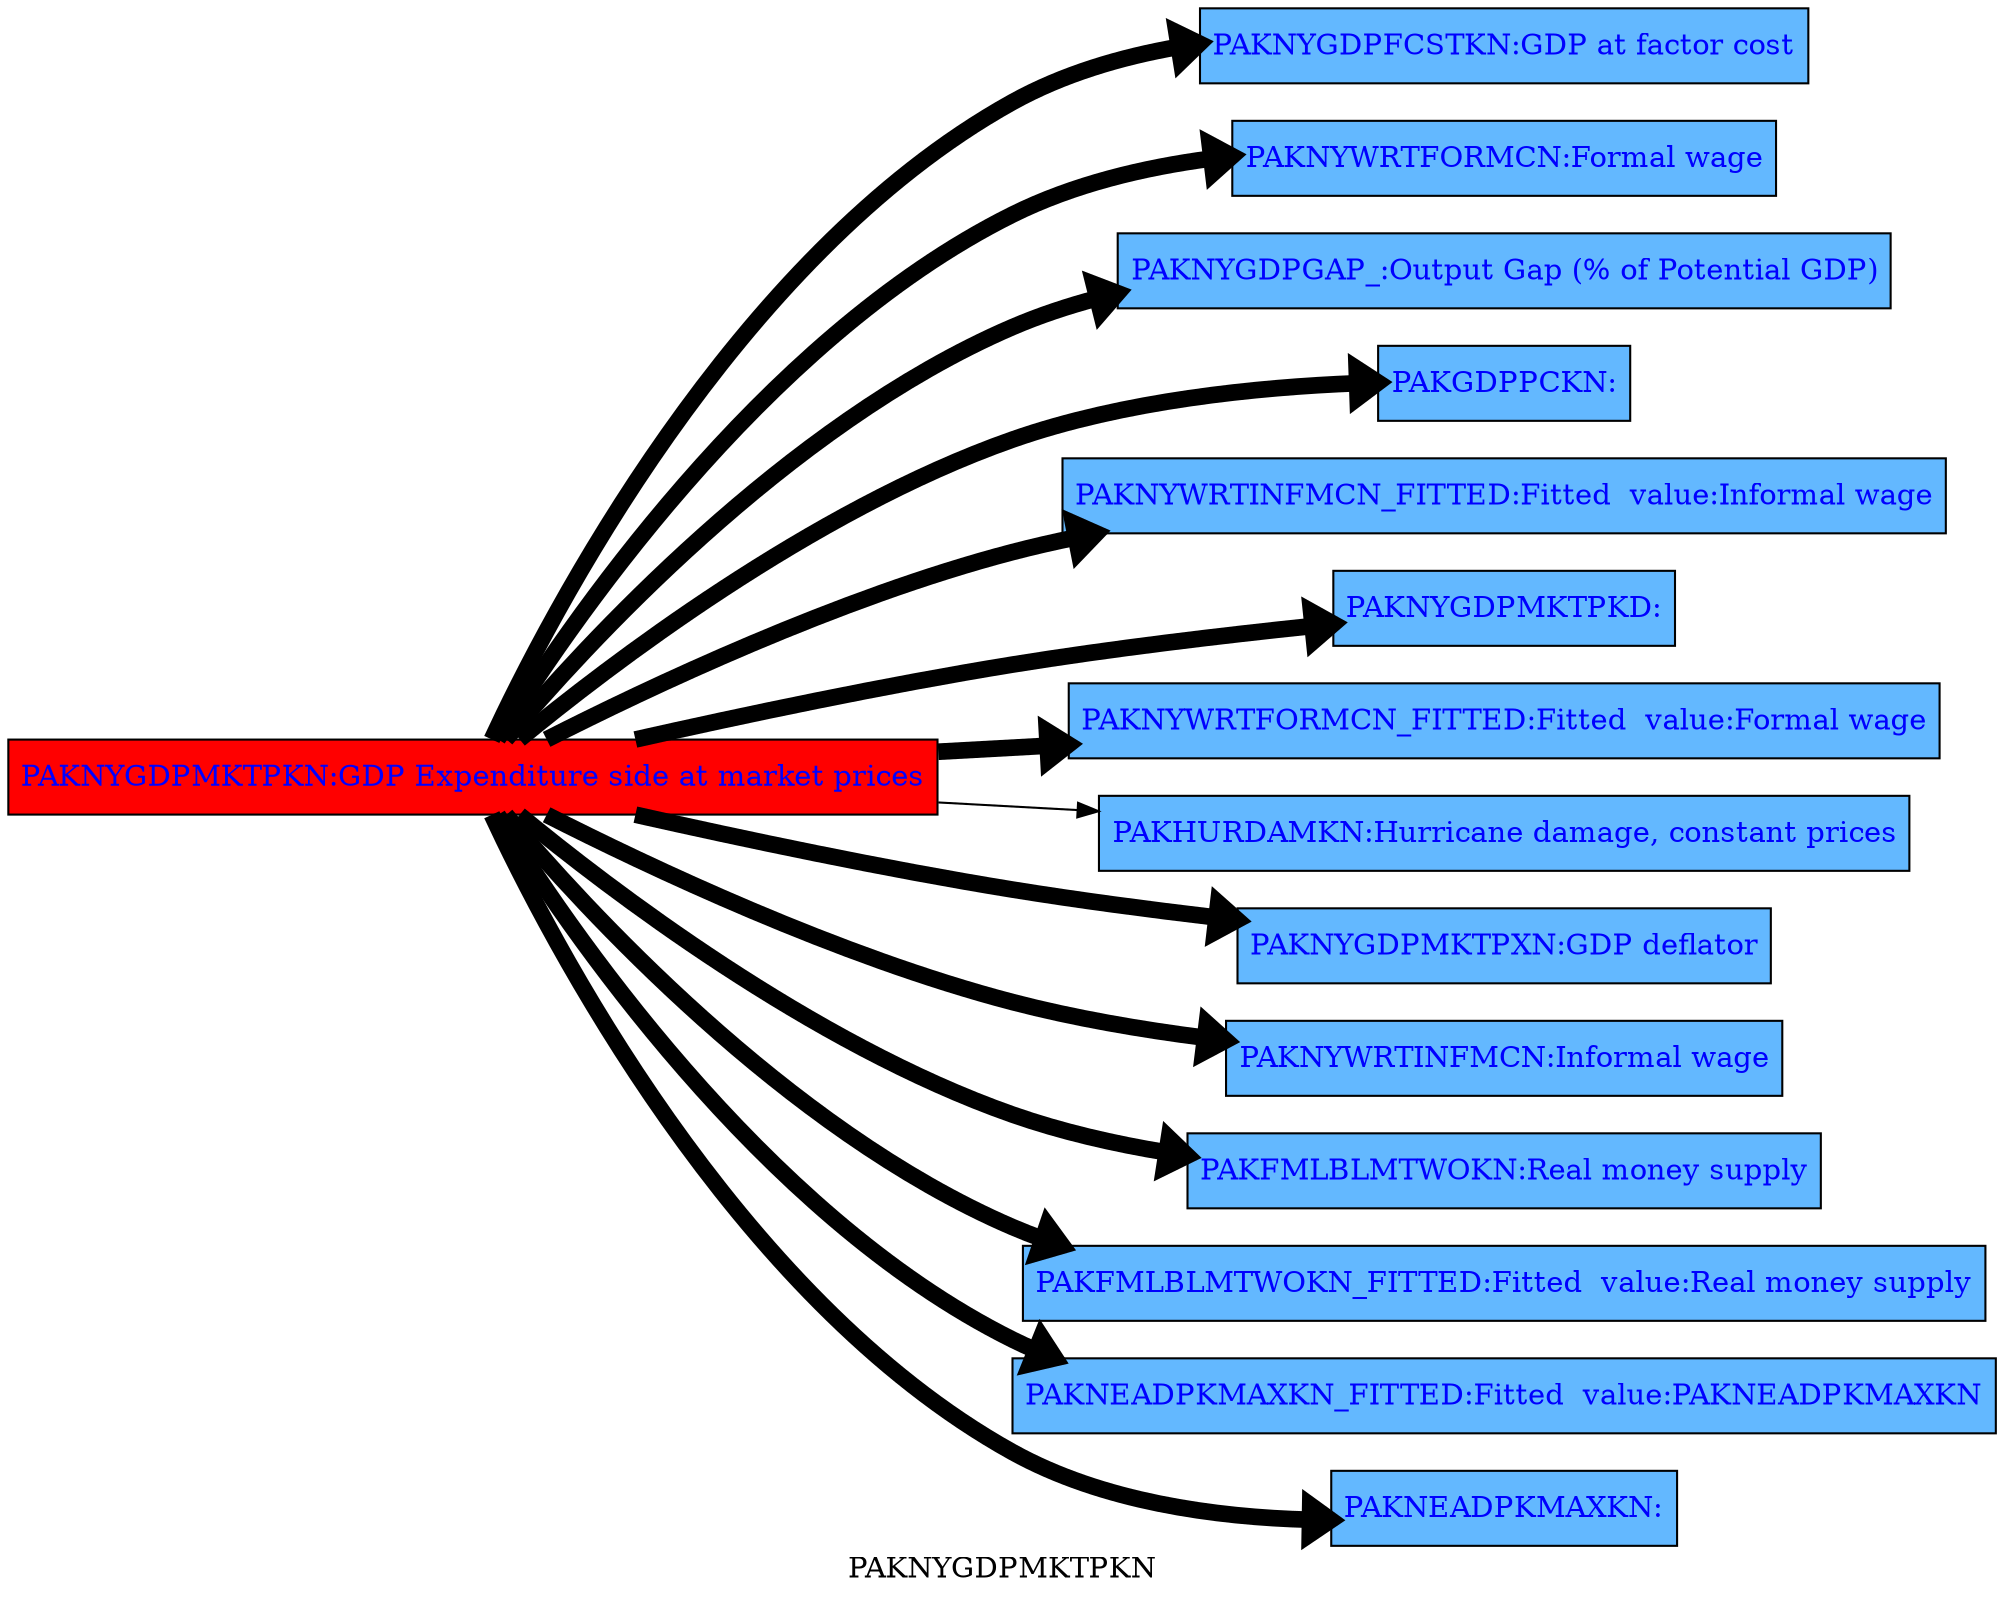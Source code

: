 digraph TD { rankdir ="LR" 
{node  [margin=0.025 fontcolor=blue style=filled ] 
 "PAKNYGDPFCSTKN" [ shape=box fillcolor= steelblue1 tooltip="GDP at factor cost&#10;FRML  &lt;&gt; PAKNYGDPFCSTKN = PAKNYGDPMKTPKN-PAKNYTAXNINDKN &#36;"  margin=0.025 fontcolor=blue style = filled  label=<<TABLE BORDER='0' CELLBORDER = '0' style = "filled"  > <TR><TD tooltip="GDP at factor cost&#10;FRML  &lt;&gt; PAKNYGDPFCSTKN = PAKNYGDPMKTPKN-PAKNYTAXNINDKN &#36;">PAKNYGDPFCSTKN:GDP at factor cost</TD></TR> </TABLE>> ]
"PAKNYWRTFORMCN" [ shape=box fillcolor= steelblue1 tooltip="Formal wage&#10;FRML &lt;Z,EXO&gt; PAKNYWRTFORMCN = (PAKNYWRTFORMCN(-1)*EXP(-PAKNYWRTFORMCN_A+ (-0.120164450250183-0.3*(LOG(PAKNYWRTFORMCN(-1))-LOG(PAKNYGDPFCSTXN(-1))-LOG(PAKNYGDPPOTLKN(-1)/PAKLMEMPSTRLCN(-1)))+0.2*((LOG(PAKNYWRTFORMCN(-1)))-(LOG(PAKNYWRTFORMCN(-2))))+(1-0.2)*(0.5*((LOG(PAKNYGDPFCSTXN(-1)))-(LOG(PAKNYGDPFCSTXN(-2))))+0.5*(PAKINFLEXPT/100)+((LOG(PAKNYGDPMKTPKN/PAKLMEMPSTRLCN))-(LOG(PAKNYGDPMKTPKN(-1)/PAKLMEMPSTRLCN(-1)))))-0.2*(PAKLMUNRTOTLCN-PAKLMUNRSTRLCN)/100+0.15233813938029*DURING_2000-0.183411483907703*DURING_2001) )) * (1-PAKNYWRTFORMCN_D)+ PAKNYWRTFORMCN_X*PAKNYWRTFORMCN_D  &#36;"  margin=0.025 fontcolor=blue style = filled  label=<<TABLE BORDER='0' CELLBORDER = '0' style = "filled"  > <TR><TD tooltip="Formal wage&#10;FRML &lt;Z,EXO&gt; PAKNYWRTFORMCN = (PAKNYWRTFORMCN(-1)*EXP(-PAKNYWRTFORMCN_A+ (-0.120164450250183-0.3*(LOG(PAKNYWRTFORMCN(-1))-LOG(PAKNYGDPFCSTXN(-1))-LOG(PAKNYGDPPOTLKN(-1)/PAKLMEMPSTRLCN(-1)))+0.2*((LOG(PAKNYWRTFORMCN(-1)))-(LOG(PAKNYWRTFORMCN(-2))))+(1-0.2)*(0.5*((LOG(PAKNYGDPFCSTXN(-1)))-(LOG(PAKNYGDPFCSTXN(-2))))+0.5*(PAKINFLEXPT/100)+((LOG(PAKNYGDPMKTPKN/PAKLMEMPSTRLCN))-(LOG(PAKNYGDPMKTPKN(-1)/PAKLMEMPSTRLCN(-1)))))-0.2*(PAKLMUNRTOTLCN-PAKLMUNRSTRLCN)/100+0.15233813938029*DURING_2000-0.183411483907703*DURING_2001) )) * (1-PAKNYWRTFORMCN_D)+ PAKNYWRTFORMCN_X*PAKNYWRTFORMCN_D  &#36;">PAKNYWRTFORMCN:Formal wage</TD></TR> </TABLE>> ]
"PAKNYGDPGAP_" [ shape=box fillcolor= steelblue1 tooltip="Output Gap (% of Potential GDP)&#10;FRML  &lt;&gt; PAKNYGDPGAP_ = ((PAKNYGDPMKTPKN/PAKNYGDPPOTLKN-1)*100) &#36;"  margin=0.025 fontcolor=blue style = filled  label=<<TABLE BORDER='0' CELLBORDER = '0' style = "filled"  > <TR><TD tooltip="Output Gap (% of Potential GDP)&#10;FRML  &lt;&gt; PAKNYGDPGAP_ = ((PAKNYGDPMKTPKN/PAKNYGDPPOTLKN-1)*100) &#36;">PAKNYGDPGAP_:Output Gap (% of Potential GDP)</TD></TR> </TABLE>> ]
"PAKGDPPCKN" [ shape=box fillcolor= steelblue1 tooltip="PAKGDPPCKN&#10;FRML  &lt;&gt; PAKGDPPCKN = (PAKNYGDPMKTPKN/PAKSPPOPTOTL) &#36;"  margin=0.025 fontcolor=blue style = filled  label=<<TABLE BORDER='0' CELLBORDER = '0' style = "filled"  > <TR><TD tooltip="PAKGDPPCKN&#10;FRML  &lt;&gt; PAKGDPPCKN = (PAKNYGDPMKTPKN/PAKSPPOPTOTL) &#36;">PAKGDPPCKN:</TD></TR> </TABLE>> ]
"PAKNYWRTINFMCN_FITTED" [ shape=box fillcolor= steelblue1 tooltip="Fitted  value:Informal wage&#10;FRML &lt;FIT&gt; PAKNYWRTINFMCN_FITTED = PAKNYWRTINFMCN(-1)*EXP( (-0.122614247140616-0.3*(LOG(PAKNYWRTINFMCN(-1))-LOG(PAKNYGDPFCSTXN(-1))-LOG(PAKNYGDPPOTLKN(-1)/PAKLMEMPSTRLCN(-1)))+0.2*((LOG(PAKNYWRTINFMCN(-1)))-(LOG(PAKNYWRTINFMCN(-2))))+(1-0.2)*(0.5*((LOG(PAKNYGDPFCSTXN(-1)))-(LOG(PAKNYGDPFCSTXN(-2))))+0.5*(PAKINFLEXPT/100)+((LOG(PAKNYGDPMKTPKN/PAKLMEMPSTRLCN))-(LOG(PAKNYGDPMKTPKN(-1)/PAKLMEMPSTRLCN(-1)))))-0.2*(PAKLMUNRTOTLCN-PAKLMUNRSTRLCN)/100+0.15347529018182*DURING_2000-0.183372342445734*DURING_2001) ) &#36;"  margin=0.025 fontcolor=blue style = filled  label=<<TABLE BORDER='0' CELLBORDER = '0' style = "filled"  > <TR><TD tooltip="Fitted  value:Informal wage&#10;FRML &lt;FIT&gt; PAKNYWRTINFMCN_FITTED = PAKNYWRTINFMCN(-1)*EXP( (-0.122614247140616-0.3*(LOG(PAKNYWRTINFMCN(-1))-LOG(PAKNYGDPFCSTXN(-1))-LOG(PAKNYGDPPOTLKN(-1)/PAKLMEMPSTRLCN(-1)))+0.2*((LOG(PAKNYWRTINFMCN(-1)))-(LOG(PAKNYWRTINFMCN(-2))))+(1-0.2)*(0.5*((LOG(PAKNYGDPFCSTXN(-1)))-(LOG(PAKNYGDPFCSTXN(-2))))+0.5*(PAKINFLEXPT/100)+((LOG(PAKNYGDPMKTPKN/PAKLMEMPSTRLCN))-(LOG(PAKNYGDPMKTPKN(-1)/PAKLMEMPSTRLCN(-1)))))-0.2*(PAKLMUNRTOTLCN-PAKLMUNRSTRLCN)/100+0.15347529018182*DURING_2000-0.183372342445734*DURING_2001) ) &#36;">PAKNYWRTINFMCN_FITTED:Fitted  value:Informal wage</TD></TR> </TABLE>> ]
"PAKNYGDPMKTPKD" [ shape=box fillcolor= steelblue1 tooltip="PAKNYGDPMKTPKD&#10;FRML  &lt;&gt; PAKNYGDPMKTPKD = (PAKNYGDPMKTPKN*((PAKNYGDPMKTPCN_VALUE_2010)/((PAKNYGDPMKTPKN_VALUE_2010))))/(PAKPANUSATLS_VALUE_2010) &#36;"  margin=0.025 fontcolor=blue style = filled  label=<<TABLE BORDER='0' CELLBORDER = '0' style = "filled"  > <TR><TD tooltip="PAKNYGDPMKTPKD&#10;FRML  &lt;&gt; PAKNYGDPMKTPKD = (PAKNYGDPMKTPKN*((PAKNYGDPMKTPCN_VALUE_2010)/((PAKNYGDPMKTPKN_VALUE_2010))))/(PAKPANUSATLS_VALUE_2010) &#36;">PAKNYGDPMKTPKD:</TD></TR> </TABLE>> ]
"PAKNYWRTFORMCN_FITTED" [ shape=box fillcolor= steelblue1 tooltip="Fitted  value:Formal wage&#10;FRML &lt;FIT&gt; PAKNYWRTFORMCN_FITTED = PAKNYWRTFORMCN(-1)*EXP( (-0.120164450250183-0.3*(LOG(PAKNYWRTFORMCN(-1))-LOG(PAKNYGDPFCSTXN(-1))-LOG(PAKNYGDPPOTLKN(-1)/PAKLMEMPSTRLCN(-1)))+0.2*((LOG(PAKNYWRTFORMCN(-1)))-(LOG(PAKNYWRTFORMCN(-2))))+(1-0.2)*(0.5*((LOG(PAKNYGDPFCSTXN(-1)))-(LOG(PAKNYGDPFCSTXN(-2))))+0.5*(PAKINFLEXPT/100)+((LOG(PAKNYGDPMKTPKN/PAKLMEMPSTRLCN))-(LOG(PAKNYGDPMKTPKN(-1)/PAKLMEMPSTRLCN(-1)))))-0.2*(PAKLMUNRTOTLCN-PAKLMUNRSTRLCN)/100+0.15233813938029*DURING_2000-0.183411483907703*DURING_2001) ) &#36;"  margin=0.025 fontcolor=blue style = filled  label=<<TABLE BORDER='0' CELLBORDER = '0' style = "filled"  > <TR><TD tooltip="Fitted  value:Formal wage&#10;FRML &lt;FIT&gt; PAKNYWRTFORMCN_FITTED = PAKNYWRTFORMCN(-1)*EXP( (-0.120164450250183-0.3*(LOG(PAKNYWRTFORMCN(-1))-LOG(PAKNYGDPFCSTXN(-1))-LOG(PAKNYGDPPOTLKN(-1)/PAKLMEMPSTRLCN(-1)))+0.2*((LOG(PAKNYWRTFORMCN(-1)))-(LOG(PAKNYWRTFORMCN(-2))))+(1-0.2)*(0.5*((LOG(PAKNYGDPFCSTXN(-1)))-(LOG(PAKNYGDPFCSTXN(-2))))+0.5*(PAKINFLEXPT/100)+((LOG(PAKNYGDPMKTPKN/PAKLMEMPSTRLCN))-(LOG(PAKNYGDPMKTPKN(-1)/PAKLMEMPSTRLCN(-1)))))-0.2*(PAKLMUNRTOTLCN-PAKLMUNRSTRLCN)/100+0.15233813938029*DURING_2000-0.183411483907703*DURING_2001) ) &#36;">PAKNYWRTFORMCN_FITTED:Fitted  value:Formal wage</TD></TR> </TABLE>> ]
"PAKHURDAMKN" [ shape=box fillcolor= steelblue1 tooltip="Hurricane damage, constant prices&#10;FRML  &lt;&gt; PAKHURDAMKN = (PAKNEHURAVERKN_/100)*PAKNYGDPMKTPKN(-1)*(1-PAKNEHURPTVTKN) &#36;"  margin=0.025 fontcolor=blue style = filled  label=<<TABLE BORDER='0' CELLBORDER = '0' style = "filled"  > <TR><TD tooltip="Hurricane damage, constant prices&#10;FRML  &lt;&gt; PAKHURDAMKN = (PAKNEHURAVERKN_/100)*PAKNYGDPMKTPKN(-1)*(1-PAKNEHURPTVTKN) &#36;">PAKHURDAMKN:Hurricane damage, constant prices</TD></TR> </TABLE>> ]
"PAKNYGDPMKTPXN" [ shape=box fillcolor= steelblue1 tooltip="GDP deflator&#10;FRML  &lt;&gt; PAKNYGDPMKTPXN = PAKNYGDPMKTPCN/PAKNYGDPMKTPKN &#36;"  margin=0.025 fontcolor=blue style = filled  label=<<TABLE BORDER='0' CELLBORDER = '0' style = "filled"  > <TR><TD tooltip="GDP deflator&#10;FRML  &lt;&gt; PAKNYGDPMKTPXN = PAKNYGDPMKTPCN/PAKNYGDPMKTPKN &#36;">PAKNYGDPMKTPXN:GDP deflator</TD></TR> </TABLE>> ]
"PAKNYWRTINFMCN" [ shape=box fillcolor= steelblue1 tooltip="Informal wage&#10;FRML &lt;Z,EXO&gt; PAKNYWRTINFMCN = (PAKNYWRTINFMCN(-1)*EXP(-PAKNYWRTINFMCN_A+ (-0.122614247140616-0.3*(LOG(PAKNYWRTINFMCN(-1))-LOG(PAKNYGDPFCSTXN(-1))-LOG(PAKNYGDPPOTLKN(-1)/PAKLMEMPSTRLCN(-1)))+0.2*((LOG(PAKNYWRTINFMCN(-1)))-(LOG(PAKNYWRTINFMCN(-2))))+(1-0.2)*(0.5*((LOG(PAKNYGDPFCSTXN(-1)))-(LOG(PAKNYGDPFCSTXN(-2))))+0.5*(PAKINFLEXPT/100)+((LOG(PAKNYGDPMKTPKN/PAKLMEMPSTRLCN))-(LOG(PAKNYGDPMKTPKN(-1)/PAKLMEMPSTRLCN(-1)))))-0.2*(PAKLMUNRTOTLCN-PAKLMUNRSTRLCN)/100+0.15347529018182*DURING_2000-0.183372342445734*DURING_2001) )) * (1-PAKNYWRTINFMCN_D)+ PAKNYWRTINFMCN_X*PAKNYWRTINFMCN_D  &#36;"  margin=0.025 fontcolor=blue style = filled  label=<<TABLE BORDER='0' CELLBORDER = '0' style = "filled"  > <TR><TD tooltip="Informal wage&#10;FRML &lt;Z,EXO&gt; PAKNYWRTINFMCN = (PAKNYWRTINFMCN(-1)*EXP(-PAKNYWRTINFMCN_A+ (-0.122614247140616-0.3*(LOG(PAKNYWRTINFMCN(-1))-LOG(PAKNYGDPFCSTXN(-1))-LOG(PAKNYGDPPOTLKN(-1)/PAKLMEMPSTRLCN(-1)))+0.2*((LOG(PAKNYWRTINFMCN(-1)))-(LOG(PAKNYWRTINFMCN(-2))))+(1-0.2)*(0.5*((LOG(PAKNYGDPFCSTXN(-1)))-(LOG(PAKNYGDPFCSTXN(-2))))+0.5*(PAKINFLEXPT/100)+((LOG(PAKNYGDPMKTPKN/PAKLMEMPSTRLCN))-(LOG(PAKNYGDPMKTPKN(-1)/PAKLMEMPSTRLCN(-1)))))-0.2*(PAKLMUNRTOTLCN-PAKLMUNRSTRLCN)/100+0.15347529018182*DURING_2000-0.183372342445734*DURING_2001) )) * (1-PAKNYWRTINFMCN_D)+ PAKNYWRTINFMCN_X*PAKNYWRTINFMCN_D  &#36;">PAKNYWRTINFMCN:Informal wage</TD></TR> </TABLE>> ]
"PAKFMLBLMTWOKN" [ shape=box fillcolor= steelblue1 tooltip="Real money supply&#10;FRML &lt;Z,EXO&gt; PAKFMLBLMTWOKN = (PAKFMLBLMTWOKN(-1)*EXP(-PAKFMLBLMTWOKN_A+ (-0.2*(LOG(PAKFMLBLMTWOKN(-1))-LOG(PAKNYGDPMKTPKN(-1))+0.1*PAKFMLBLPOLYXN(-1)/100-LOG(PAKVELOCITY(-1)))-0.32628131688075+0.7*((LOG(PAKNYGDPMKTPKN))-(LOG(PAKNYGDPMKTPKN(-1))))-1*((PAKFMLBLPOLYXN/100)-(PAKFMLBLPOLYXN(-1)/100))-((LOG(PAKVELOCITY))-(LOG(PAKVELOCITY(-1))))) )) * (1-PAKFMLBLMTWOKN_D)+ PAKFMLBLMTWOKN_X*PAKFMLBLMTWOKN_D  &#36;"  margin=0.025 fontcolor=blue style = filled  label=<<TABLE BORDER='0' CELLBORDER = '0' style = "filled"  > <TR><TD tooltip="Real money supply&#10;FRML &lt;Z,EXO&gt; PAKFMLBLMTWOKN = (PAKFMLBLMTWOKN(-1)*EXP(-PAKFMLBLMTWOKN_A+ (-0.2*(LOG(PAKFMLBLMTWOKN(-1))-LOG(PAKNYGDPMKTPKN(-1))+0.1*PAKFMLBLPOLYXN(-1)/100-LOG(PAKVELOCITY(-1)))-0.32628131688075+0.7*((LOG(PAKNYGDPMKTPKN))-(LOG(PAKNYGDPMKTPKN(-1))))-1*((PAKFMLBLPOLYXN/100)-(PAKFMLBLPOLYXN(-1)/100))-((LOG(PAKVELOCITY))-(LOG(PAKVELOCITY(-1))))) )) * (1-PAKFMLBLMTWOKN_D)+ PAKFMLBLMTWOKN_X*PAKFMLBLMTWOKN_D  &#36;">PAKFMLBLMTWOKN:Real money supply</TD></TR> </TABLE>> ]
"PAKFMLBLMTWOKN_FITTED" [ shape=box fillcolor= steelblue1 tooltip="Fitted  value:Real money supply&#10;FRML &lt;FIT&gt; PAKFMLBLMTWOKN_FITTED = PAKFMLBLMTWOKN(-1)*EXP( (-0.2*(LOG(PAKFMLBLMTWOKN(-1))-LOG(PAKNYGDPMKTPKN(-1))+0.1*PAKFMLBLPOLYXN(-1)/100-LOG(PAKVELOCITY(-1)))-0.32628131688075+0.7*((LOG(PAKNYGDPMKTPKN))-(LOG(PAKNYGDPMKTPKN(-1))))-1*((PAKFMLBLPOLYXN/100)-(PAKFMLBLPOLYXN(-1)/100))-((LOG(PAKVELOCITY))-(LOG(PAKVELOCITY(-1))))) ) &#36;"  margin=0.025 fontcolor=blue style = filled  label=<<TABLE BORDER='0' CELLBORDER = '0' style = "filled"  > <TR><TD tooltip="Fitted  value:Real money supply&#10;FRML &lt;FIT&gt; PAKFMLBLMTWOKN_FITTED = PAKFMLBLMTWOKN(-1)*EXP( (-0.2*(LOG(PAKFMLBLMTWOKN(-1))-LOG(PAKNYGDPMKTPKN(-1))+0.1*PAKFMLBLPOLYXN(-1)/100-LOG(PAKVELOCITY(-1)))-0.32628131688075+0.7*((LOG(PAKNYGDPMKTPKN))-(LOG(PAKNYGDPMKTPKN(-1))))-1*((PAKFMLBLPOLYXN/100)-(PAKFMLBLPOLYXN(-1)/100))-((LOG(PAKVELOCITY))-(LOG(PAKVELOCITY(-1))))) ) &#36;">PAKFMLBLMTWOKN_FITTED:Fitted  value:Real money supply</TD></TR> </TABLE>> ]
"PAKNEADPKMAXKN_FITTED" [ shape=box fillcolor= steelblue1 tooltip="Fitted  value:PAKNEADPKMAXKN&#10;FRML &lt;FIT&gt; PAKNEADPKMAXKN_FITTED = 0*DUMH+((1+0.01)/(0.01+PAKDEPR))*(PAKAVDAMAGE/100)*PAKNYGDPMKTPKN &#36;"  margin=0.025 fontcolor=blue style = filled  label=<<TABLE BORDER='0' CELLBORDER = '0' style = "filled"  > <TR><TD tooltip="Fitted  value:PAKNEADPKMAXKN&#10;FRML &lt;FIT&gt; PAKNEADPKMAXKN_FITTED = 0*DUMH+((1+0.01)/(0.01+PAKDEPR))*(PAKAVDAMAGE/100)*PAKNYGDPMKTPKN &#36;">PAKNEADPKMAXKN_FITTED:Fitted  value:PAKNEADPKMAXKN</TD></TR> </TABLE>> ]
"PAKNYGDPMKTPKN" [ shape=box fillcolor= red tooltip="GDP Expenditure side at market prices&#10;FRML  &lt;&gt; PAKNYGDPMKTPKN = PAKNECONPRVTKN+PAKNECONGOVTKN+PAKNEGDIFTOTKN+PAKNEGDISTKBKN+PAKNEEXPGNFSKN-PAKNEIMPGNFSKN+PAKNYGDPDISCKN+PAKADAP*PAKDISPREPKN &#36;"  margin=0.025 fontcolor=blue style = filled  label=<<TABLE BORDER='0' CELLBORDER = '0' style = "filled"  > <TR><TD tooltip="GDP Expenditure side at market prices&#10;FRML  &lt;&gt; PAKNYGDPMKTPKN = PAKNECONPRVTKN+PAKNECONGOVTKN+PAKNEGDIFTOTKN+PAKNEGDISTKBKN+PAKNEEXPGNFSKN-PAKNEIMPGNFSKN+PAKNYGDPDISCKN+PAKADAP*PAKDISPREPKN &#36;">PAKNYGDPMKTPKN:GDP Expenditure side at market prices</TD></TR> </TABLE>> ]
"PAKNEADPKMAXKN" [ shape=box fillcolor= steelblue1 tooltip="PAKNEADPKMAXKN&#10;FRML &lt;Z,EXO&gt; PAKNEADPKMAXKN = (0*DUMH+((1+0.01)/(0.01+PAKDEPR))*(PAKAVDAMAGE/100)*PAKNYGDPMKTPKN + PAKNEADPKMAXKN_A)* (1-PAKNEADPKMAXKN_D)+ PAKNEADPKMAXKN_X*PAKNEADPKMAXKN_D  &#36;"  margin=0.025 fontcolor=blue style = filled  label=<<TABLE BORDER='0' CELLBORDER = '0' style = "filled"  > <TR><TD tooltip="PAKNEADPKMAXKN&#10;FRML &lt;Z,EXO&gt; PAKNEADPKMAXKN = (0*DUMH+((1+0.01)/(0.01+PAKDEPR))*(PAKAVDAMAGE/100)*PAKNYGDPMKTPKN + PAKNEADPKMAXKN_A)* (1-PAKNEADPKMAXKN_D)+ PAKNEADPKMAXKN_X*PAKNEADPKMAXKN_D  &#36;">PAKNEADPKMAXKN:</TD></TR> </TABLE>> ] 
} 
"PAKNYGDPMKTPKN" -> "PAKNYGDPMKTPXN" [ style = filled tooltip=" PAKNYGDPMKTPKN -> PAKNYGDPMKTPXN Min. att. -81%  max: 46%" href="bogus" penwidth = 8.0 ]
"PAKNYGDPMKTPKN" -> "PAKNYWRTINFMCN" [ style = filled tooltip=" PAKNYGDPMKTPKN -> PAKNYWRTINFMCN Min. att. -3148%  max: 101%" href="bogus" penwidth = 8.0 ]
"PAKNYGDPMKTPKN" -> "PAKFMLBLMTWOKN_FITTED" [ style = filled tooltip=" PAKNYGDPMKTPKN -> PAKFMLBLMTWOKN_FITTED Min. att. -360%  max: 149%" href="bogus" penwidth = 8.0 ]
"PAKNYGDPMKTPKN" -> "PAKNYGDPFCSTKN" [ style = filled tooltip=" PAKNYGDPMKTPKN -> PAKNYGDPFCSTKN Min. att. 100%  max: 100%" href="bogus" penwidth = 8.0 ]
"PAKNYGDPMKTPKN" -> "PAKNYWRTFORMCN_FITTED" [ style = filled tooltip=" PAKNYGDPMKTPKN -> PAKNYWRTFORMCN_FITTED Min. att. -3148%  max: 101%" href="bogus" penwidth = 8.0 ]
"PAKNYGDPMKTPKN" -> "PAKNYGDPGAP_" [ style = filled tooltip=" PAKNYGDPMKTPKN -> PAKNYGDPGAP_ Min. att. -78566%  max: 128265%" href="bogus" penwidth = 8.0 ]
"PAKNYGDPMKTPKN" -> "PAKNYWRTINFMCN_FITTED" [ style = filled tooltip=" PAKNYGDPMKTPKN -> PAKNYWRTINFMCN_FITTED Min. att. -3148%  max: 101%" href="bogus" penwidth = 8.0 ]
"PAKNYGDPMKTPKN" -> "PAKNYGDPMKTPKD" [ style = filled tooltip=" PAKNYGDPMKTPKN -> PAKNYGDPMKTPKD Min. att. 100%  max: 100%" href="bogus" penwidth = 8.0 ]
"PAKNYGDPMKTPKN" -> "PAKNYWRTFORMCN" [ style = filled tooltip=" PAKNYGDPMKTPKN -> PAKNYWRTFORMCN Min. att. -3148%  max: 101%" href="bogus" penwidth = 8.0 ]
"PAKNYGDPMKTPKN" -> "PAKFMLBLMTWOKN" [ style = filled tooltip=" PAKNYGDPMKTPKN -> PAKFMLBLMTWOKN Min. att. -360%  max: 149%" href="bogus" penwidth = 8.0 ]
"PAKNYGDPMKTPKN" -> "PAKNEADPKMAXKN" [ style = filled tooltip=" PAKNYGDPMKTPKN -> PAKNEADPKMAXKN Min. att. 100%  max: 100%" href="bogus" penwidth = 8.0 ]
"PAKNYGDPMKTPKN" -> "PAKHURDAMKN" [ style = filled tooltip=" PAKNYGDPMKTPKN -> PAKHURDAMKN Min. att. 0%  max: 0%" href="bogus" penwidth = 1.0 ]
"PAKNYGDPMKTPKN" -> "PAKGDPPCKN" [ style = filled tooltip=" PAKNYGDPMKTPKN -> PAKGDPPCKN Min. att. 100%  max: 100%" href="bogus" penwidth = 8.0 ]
"PAKNYGDPMKTPKN" -> "PAKNEADPKMAXKN_FITTED" [ style = filled tooltip=" PAKNYGDPMKTPKN -> PAKNEADPKMAXKN_FITTED Min. att. 100%  max: 100%" href="bogus" penwidth = 8.0 ]
{ rank = source; "PAKNYGDPMKTPKN"  ; }
 label = "PAKNYGDPMKTPKN";
}